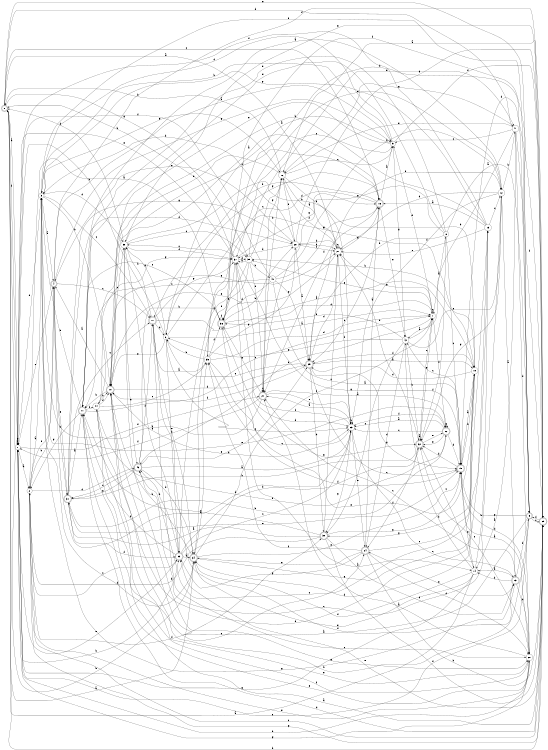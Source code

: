 digraph n36_4 {
__start0 [label="" shape="none"];

rankdir=LR;
size="8,5";

s0 [style="rounded,filled", color="black", fillcolor="white" shape="doublecircle", label="0"];
s1 [style="filled", color="black", fillcolor="white" shape="circle", label="1"];
s2 [style="filled", color="black", fillcolor="white" shape="circle", label="2"];
s3 [style="filled", color="black", fillcolor="white" shape="circle", label="3"];
s4 [style="rounded,filled", color="black", fillcolor="white" shape="doublecircle", label="4"];
s5 [style="filled", color="black", fillcolor="white" shape="circle", label="5"];
s6 [style="filled", color="black", fillcolor="white" shape="circle", label="6"];
s7 [style="filled", color="black", fillcolor="white" shape="circle", label="7"];
s8 [style="filled", color="black", fillcolor="white" shape="circle", label="8"];
s9 [style="rounded,filled", color="black", fillcolor="white" shape="doublecircle", label="9"];
s10 [style="rounded,filled", color="black", fillcolor="white" shape="doublecircle", label="10"];
s11 [style="rounded,filled", color="black", fillcolor="white" shape="doublecircle", label="11"];
s12 [style="filled", color="black", fillcolor="white" shape="circle", label="12"];
s13 [style="rounded,filled", color="black", fillcolor="white" shape="doublecircle", label="13"];
s14 [style="filled", color="black", fillcolor="white" shape="circle", label="14"];
s15 [style="filled", color="black", fillcolor="white" shape="circle", label="15"];
s16 [style="rounded,filled", color="black", fillcolor="white" shape="doublecircle", label="16"];
s17 [style="rounded,filled", color="black", fillcolor="white" shape="doublecircle", label="17"];
s18 [style="filled", color="black", fillcolor="white" shape="circle", label="18"];
s19 [style="rounded,filled", color="black", fillcolor="white" shape="doublecircle", label="19"];
s20 [style="filled", color="black", fillcolor="white" shape="circle", label="20"];
s21 [style="rounded,filled", color="black", fillcolor="white" shape="doublecircle", label="21"];
s22 [style="rounded,filled", color="black", fillcolor="white" shape="doublecircle", label="22"];
s23 [style="filled", color="black", fillcolor="white" shape="circle", label="23"];
s24 [style="rounded,filled", color="black", fillcolor="white" shape="doublecircle", label="24"];
s25 [style="rounded,filled", color="black", fillcolor="white" shape="doublecircle", label="25"];
s26 [style="filled", color="black", fillcolor="white" shape="circle", label="26"];
s27 [style="filled", color="black", fillcolor="white" shape="circle", label="27"];
s28 [style="filled", color="black", fillcolor="white" shape="circle", label="28"];
s29 [style="rounded,filled", color="black", fillcolor="white" shape="doublecircle", label="29"];
s30 [style="rounded,filled", color="black", fillcolor="white" shape="doublecircle", label="30"];
s31 [style="rounded,filled", color="black", fillcolor="white" shape="doublecircle", label="31"];
s32 [style="rounded,filled", color="black", fillcolor="white" shape="doublecircle", label="32"];
s33 [style="rounded,filled", color="black", fillcolor="white" shape="doublecircle", label="33"];
s34 [style="rounded,filled", color="black", fillcolor="white" shape="doublecircle", label="34"];
s35 [style="filled", color="black", fillcolor="white" shape="circle", label="35"];
s36 [style="rounded,filled", color="black", fillcolor="white" shape="doublecircle", label="36"];
s37 [style="filled", color="black", fillcolor="white" shape="circle", label="37"];
s38 [style="filled", color="black", fillcolor="white" shape="circle", label="38"];
s39 [style="filled", color="black", fillcolor="white" shape="circle", label="39"];
s40 [style="filled", color="black", fillcolor="white" shape="circle", label="40"];
s41 [style="filled", color="black", fillcolor="white" shape="circle", label="41"];
s42 [style="filled", color="black", fillcolor="white" shape="circle", label="42"];
s43 [style="rounded,filled", color="black", fillcolor="white" shape="doublecircle", label="43"];
s44 [style="filled", color="black", fillcolor="white" shape="circle", label="44"];
s0 -> s1 [label="a"];
s0 -> s34 [label="b"];
s0 -> s16 [label="c"];
s0 -> s41 [label="d"];
s0 -> s9 [label="e"];
s0 -> s1 [label="f"];
s0 -> s39 [label="g"];
s1 -> s2 [label="a"];
s1 -> s33 [label="b"];
s1 -> s1 [label="c"];
s1 -> s3 [label="d"];
s1 -> s4 [label="e"];
s1 -> s21 [label="f"];
s1 -> s1 [label="g"];
s2 -> s3 [label="a"];
s2 -> s4 [label="b"];
s2 -> s33 [label="c"];
s2 -> s43 [label="d"];
s2 -> s20 [label="e"];
s2 -> s30 [label="f"];
s2 -> s25 [label="g"];
s3 -> s4 [label="a"];
s3 -> s10 [label="b"];
s3 -> s17 [label="c"];
s3 -> s38 [label="d"];
s3 -> s22 [label="e"];
s3 -> s9 [label="f"];
s3 -> s26 [label="g"];
s4 -> s5 [label="a"];
s4 -> s31 [label="b"];
s4 -> s17 [label="c"];
s4 -> s25 [label="d"];
s4 -> s31 [label="e"];
s4 -> s2 [label="f"];
s4 -> s5 [label="g"];
s5 -> s6 [label="a"];
s5 -> s3 [label="b"];
s5 -> s37 [label="c"];
s5 -> s3 [label="d"];
s5 -> s10 [label="e"];
s5 -> s25 [label="f"];
s5 -> s42 [label="g"];
s6 -> s7 [label="a"];
s6 -> s1 [label="b"];
s6 -> s23 [label="c"];
s6 -> s33 [label="d"];
s6 -> s10 [label="e"];
s6 -> s18 [label="f"];
s6 -> s38 [label="g"];
s7 -> s8 [label="a"];
s7 -> s43 [label="b"];
s7 -> s7 [label="c"];
s7 -> s5 [label="d"];
s7 -> s39 [label="e"];
s7 -> s22 [label="f"];
s7 -> s27 [label="g"];
s8 -> s9 [label="a"];
s8 -> s29 [label="b"];
s8 -> s19 [label="c"];
s8 -> s11 [label="d"];
s8 -> s11 [label="e"];
s8 -> s32 [label="f"];
s8 -> s21 [label="g"];
s9 -> s10 [label="a"];
s9 -> s10 [label="b"];
s9 -> s25 [label="c"];
s9 -> s36 [label="d"];
s9 -> s1 [label="e"];
s9 -> s35 [label="f"];
s9 -> s19 [label="g"];
s10 -> s4 [label="a"];
s10 -> s11 [label="b"];
s10 -> s38 [label="c"];
s10 -> s29 [label="d"];
s10 -> s20 [label="e"];
s10 -> s16 [label="f"];
s10 -> s27 [label="g"];
s11 -> s12 [label="a"];
s11 -> s3 [label="b"];
s11 -> s7 [label="c"];
s11 -> s25 [label="d"];
s11 -> s24 [label="e"];
s11 -> s44 [label="f"];
s11 -> s2 [label="g"];
s12 -> s13 [label="a"];
s12 -> s41 [label="b"];
s12 -> s43 [label="c"];
s12 -> s27 [label="d"];
s12 -> s29 [label="e"];
s12 -> s23 [label="f"];
s12 -> s32 [label="g"];
s13 -> s14 [label="a"];
s13 -> s14 [label="b"];
s13 -> s21 [label="c"];
s13 -> s20 [label="d"];
s13 -> s24 [label="e"];
s13 -> s9 [label="f"];
s13 -> s3 [label="g"];
s14 -> s0 [label="a"];
s14 -> s15 [label="b"];
s14 -> s32 [label="c"];
s14 -> s42 [label="d"];
s14 -> s34 [label="e"];
s14 -> s34 [label="f"];
s14 -> s1 [label="g"];
s15 -> s16 [label="a"];
s15 -> s44 [label="b"];
s15 -> s12 [label="c"];
s15 -> s34 [label="d"];
s15 -> s27 [label="e"];
s15 -> s1 [label="f"];
s15 -> s3 [label="g"];
s16 -> s5 [label="a"];
s16 -> s17 [label="b"];
s16 -> s29 [label="c"];
s16 -> s36 [label="d"];
s16 -> s42 [label="e"];
s16 -> s21 [label="f"];
s16 -> s6 [label="g"];
s17 -> s18 [label="a"];
s17 -> s38 [label="b"];
s17 -> s20 [label="c"];
s17 -> s6 [label="d"];
s17 -> s34 [label="e"];
s17 -> s13 [label="f"];
s17 -> s37 [label="g"];
s18 -> s19 [label="a"];
s18 -> s39 [label="b"];
s18 -> s43 [label="c"];
s18 -> s29 [label="d"];
s18 -> s36 [label="e"];
s18 -> s29 [label="f"];
s18 -> s30 [label="g"];
s19 -> s20 [label="a"];
s19 -> s18 [label="b"];
s19 -> s42 [label="c"];
s19 -> s32 [label="d"];
s19 -> s14 [label="e"];
s19 -> s35 [label="f"];
s19 -> s37 [label="g"];
s20 -> s21 [label="a"];
s20 -> s1 [label="b"];
s20 -> s32 [label="c"];
s20 -> s19 [label="d"];
s20 -> s11 [label="e"];
s20 -> s44 [label="f"];
s20 -> s1 [label="g"];
s21 -> s22 [label="a"];
s21 -> s3 [label="b"];
s21 -> s21 [label="c"];
s21 -> s26 [label="d"];
s21 -> s23 [label="e"];
s21 -> s1 [label="f"];
s21 -> s36 [label="g"];
s22 -> s23 [label="a"];
s22 -> s31 [label="b"];
s22 -> s23 [label="c"];
s22 -> s19 [label="d"];
s22 -> s32 [label="e"];
s22 -> s23 [label="f"];
s22 -> s22 [label="g"];
s23 -> s21 [label="a"];
s23 -> s23 [label="b"];
s23 -> s13 [label="c"];
s23 -> s10 [label="d"];
s23 -> s24 [label="e"];
s23 -> s37 [label="f"];
s23 -> s30 [label="g"];
s24 -> s16 [label="a"];
s24 -> s25 [label="b"];
s24 -> s18 [label="c"];
s24 -> s20 [label="d"];
s24 -> s34 [label="e"];
s24 -> s35 [label="f"];
s24 -> s33 [label="g"];
s25 -> s26 [label="a"];
s25 -> s0 [label="b"];
s25 -> s2 [label="c"];
s25 -> s19 [label="d"];
s25 -> s33 [label="e"];
s25 -> s9 [label="f"];
s25 -> s38 [label="g"];
s26 -> s27 [label="a"];
s26 -> s0 [label="b"];
s26 -> s5 [label="c"];
s26 -> s10 [label="d"];
s26 -> s23 [label="e"];
s26 -> s28 [label="f"];
s26 -> s21 [label="g"];
s27 -> s0 [label="a"];
s27 -> s28 [label="b"];
s27 -> s27 [label="c"];
s27 -> s26 [label="d"];
s27 -> s10 [label="e"];
s27 -> s23 [label="f"];
s27 -> s16 [label="g"];
s28 -> s29 [label="a"];
s28 -> s3 [label="b"];
s28 -> s27 [label="c"];
s28 -> s37 [label="d"];
s28 -> s4 [label="e"];
s28 -> s27 [label="f"];
s28 -> s25 [label="g"];
s29 -> s18 [label="a"];
s29 -> s30 [label="b"];
s29 -> s19 [label="c"];
s29 -> s27 [label="d"];
s29 -> s6 [label="e"];
s29 -> s10 [label="f"];
s29 -> s19 [label="g"];
s30 -> s31 [label="a"];
s30 -> s2 [label="b"];
s30 -> s27 [label="c"];
s30 -> s13 [label="d"];
s30 -> s11 [label="e"];
s30 -> s25 [label="f"];
s30 -> s19 [label="g"];
s31 -> s11 [label="a"];
s31 -> s32 [label="b"];
s31 -> s17 [label="c"];
s31 -> s28 [label="d"];
s31 -> s19 [label="e"];
s31 -> s33 [label="f"];
s31 -> s28 [label="g"];
s32 -> s32 [label="a"];
s32 -> s27 [label="b"];
s32 -> s7 [label="c"];
s32 -> s4 [label="d"];
s32 -> s22 [label="e"];
s32 -> s24 [label="f"];
s32 -> s7 [label="g"];
s33 -> s34 [label="a"];
s33 -> s43 [label="b"];
s33 -> s23 [label="c"];
s33 -> s23 [label="d"];
s33 -> s1 [label="e"];
s33 -> s11 [label="f"];
s33 -> s38 [label="g"];
s34 -> s0 [label="a"];
s34 -> s10 [label="b"];
s34 -> s35 [label="c"];
s34 -> s3 [label="d"];
s34 -> s19 [label="e"];
s34 -> s7 [label="f"];
s34 -> s15 [label="g"];
s35 -> s17 [label="a"];
s35 -> s6 [label="b"];
s35 -> s23 [label="c"];
s35 -> s7 [label="d"];
s35 -> s12 [label="e"];
s35 -> s36 [label="f"];
s35 -> s28 [label="g"];
s36 -> s2 [label="a"];
s36 -> s28 [label="b"];
s36 -> s11 [label="c"];
s36 -> s7 [label="d"];
s36 -> s37 [label="e"];
s36 -> s36 [label="f"];
s36 -> s32 [label="g"];
s37 -> s14 [label="a"];
s37 -> s0 [label="b"];
s37 -> s38 [label="c"];
s37 -> s23 [label="d"];
s37 -> s1 [label="e"];
s37 -> s39 [label="f"];
s37 -> s16 [label="g"];
s38 -> s16 [label="a"];
s38 -> s18 [label="b"];
s38 -> s39 [label="c"];
s38 -> s0 [label="d"];
s38 -> s43 [label="e"];
s38 -> s37 [label="f"];
s38 -> s20 [label="g"];
s39 -> s37 [label="a"];
s39 -> s40 [label="b"];
s39 -> s26 [label="c"];
s39 -> s21 [label="d"];
s39 -> s41 [label="e"];
s39 -> s34 [label="f"];
s39 -> s33 [label="g"];
s40 -> s19 [label="a"];
s40 -> s12 [label="b"];
s40 -> s11 [label="c"];
s40 -> s36 [label="d"];
s40 -> s16 [label="e"];
s40 -> s1 [label="f"];
s40 -> s29 [label="g"];
s41 -> s14 [label="a"];
s41 -> s42 [label="b"];
s41 -> s5 [label="c"];
s41 -> s20 [label="d"];
s41 -> s26 [label="e"];
s41 -> s25 [label="f"];
s41 -> s26 [label="g"];
s42 -> s7 [label="a"];
s42 -> s32 [label="b"];
s42 -> s30 [label="c"];
s42 -> s24 [label="d"];
s42 -> s12 [label="e"];
s42 -> s36 [label="f"];
s42 -> s6 [label="g"];
s43 -> s23 [label="a"];
s43 -> s36 [label="b"];
s43 -> s31 [label="c"];
s43 -> s34 [label="d"];
s43 -> s29 [label="e"];
s43 -> s17 [label="f"];
s43 -> s31 [label="g"];
s44 -> s25 [label="a"];
s44 -> s10 [label="b"];
s44 -> s35 [label="c"];
s44 -> s10 [label="d"];
s44 -> s15 [label="e"];
s44 -> s22 [label="f"];
s44 -> s37 [label="g"];

}